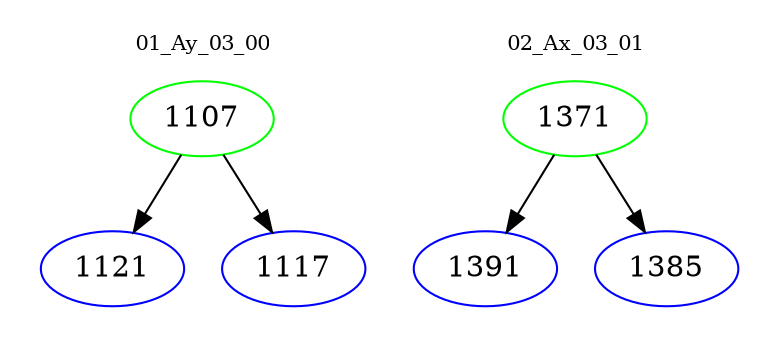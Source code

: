 digraph{
subgraph cluster_0 {
color = white
label = "01_Ay_03_00";
fontsize=10;
T0_1107 [label="1107", color="green"]
T0_1107 -> T0_1121 [color="black"]
T0_1121 [label="1121", color="blue"]
T0_1107 -> T0_1117 [color="black"]
T0_1117 [label="1117", color="blue"]
}
subgraph cluster_1 {
color = white
label = "02_Ax_03_01";
fontsize=10;
T1_1371 [label="1371", color="green"]
T1_1371 -> T1_1391 [color="black"]
T1_1391 [label="1391", color="blue"]
T1_1371 -> T1_1385 [color="black"]
T1_1385 [label="1385", color="blue"]
}
}
